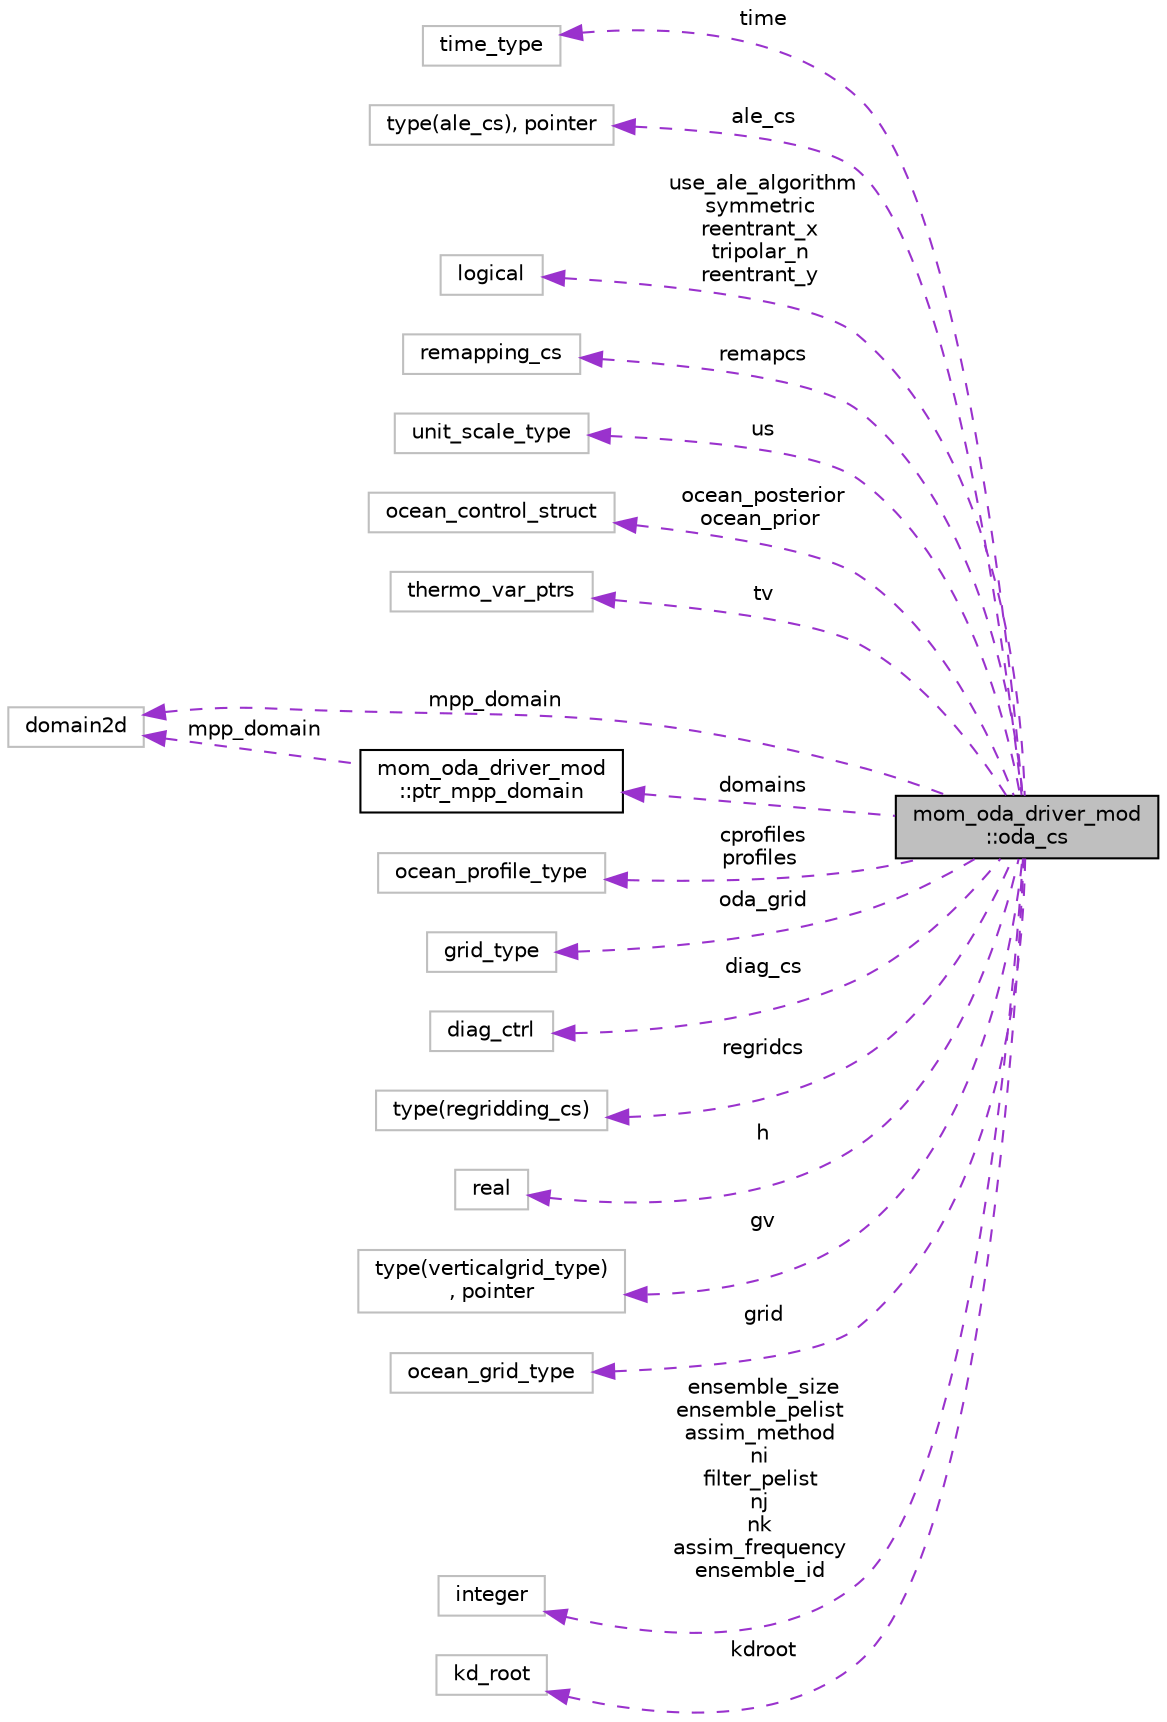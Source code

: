 digraph "mom_oda_driver_mod::oda_cs"
{
 // INTERACTIVE_SVG=YES
 // LATEX_PDF_SIZE
  edge [fontname="Helvetica",fontsize="10",labelfontname="Helvetica",labelfontsize="10"];
  node [fontname="Helvetica",fontsize="10",shape=record];
  rankdir="LR";
  Node1 [label="mom_oda_driver_mod\l::oda_cs",height=0.2,width=0.4,color="black", fillcolor="grey75", style="filled", fontcolor="black",tooltip="Control structure that contains a transpose of the ocean state across ensemble members."];
  Node2 -> Node1 [dir="back",color="darkorchid3",fontsize="10",style="dashed",label=" time" ,fontname="Helvetica"];
  Node2 [label="time_type",height=0.2,width=0.4,color="grey75", fillcolor="white", style="filled",tooltip=" "];
  Node3 -> Node1 [dir="back",color="darkorchid3",fontsize="10",style="dashed",label=" ale_cs" ,fontname="Helvetica"];
  Node3 [label="type(ale_cs), pointer",height=0.2,width=0.4,color="grey75", fillcolor="white", style="filled",tooltip=" "];
  Node4 -> Node1 [dir="back",color="darkorchid3",fontsize="10",style="dashed",label=" use_ale_algorithm\nsymmetric\nreentrant_x\ntripolar_n\nreentrant_y" ,fontname="Helvetica"];
  Node4 [label="logical",height=0.2,width=0.4,color="grey75", fillcolor="white", style="filled",tooltip=" "];
  Node5 -> Node1 [dir="back",color="darkorchid3",fontsize="10",style="dashed",label=" remapcs" ,fontname="Helvetica"];
  Node5 [label="remapping_cs",height=0.2,width=0.4,color="grey75", fillcolor="white", style="filled",tooltip=" "];
  Node6 -> Node1 [dir="back",color="darkorchid3",fontsize="10",style="dashed",label=" us" ,fontname="Helvetica"];
  Node6 [label="unit_scale_type",height=0.2,width=0.4,color="grey75", fillcolor="white", style="filled",tooltip=" "];
  Node7 -> Node1 [dir="back",color="darkorchid3",fontsize="10",style="dashed",label=" ocean_posterior\nocean_prior" ,fontname="Helvetica"];
  Node7 [label="ocean_control_struct",height=0.2,width=0.4,color="grey75", fillcolor="white", style="filled",tooltip=" "];
  Node8 -> Node1 [dir="back",color="darkorchid3",fontsize="10",style="dashed",label=" tv" ,fontname="Helvetica"];
  Node8 [label="thermo_var_ptrs",height=0.2,width=0.4,color="grey75", fillcolor="white", style="filled",tooltip=" "];
  Node9 -> Node1 [dir="back",color="darkorchid3",fontsize="10",style="dashed",label=" mpp_domain" ,fontname="Helvetica"];
  Node9 [label="domain2d",height=0.2,width=0.4,color="grey75", fillcolor="white", style="filled",tooltip=" "];
  Node10 -> Node1 [dir="back",color="darkorchid3",fontsize="10",style="dashed",label=" cprofiles\nprofiles" ,fontname="Helvetica"];
  Node10 [label="ocean_profile_type",height=0.2,width=0.4,color="grey75", fillcolor="white", style="filled",tooltip=" "];
  Node11 -> Node1 [dir="back",color="darkorchid3",fontsize="10",style="dashed",label=" oda_grid" ,fontname="Helvetica"];
  Node11 [label="grid_type",height=0.2,width=0.4,color="grey75", fillcolor="white", style="filled",tooltip=" "];
  Node12 -> Node1 [dir="back",color="darkorchid3",fontsize="10",style="dashed",label=" diag_cs" ,fontname="Helvetica"];
  Node12 [label="diag_ctrl",height=0.2,width=0.4,color="grey75", fillcolor="white", style="filled",tooltip=" "];
  Node13 -> Node1 [dir="back",color="darkorchid3",fontsize="10",style="dashed",label=" regridcs" ,fontname="Helvetica"];
  Node13 [label="type(regridding_cs)",height=0.2,width=0.4,color="grey75", fillcolor="white", style="filled",tooltip=" "];
  Node14 -> Node1 [dir="back",color="darkorchid3",fontsize="10",style="dashed",label=" domains" ,fontname="Helvetica"];
  Node14 [label="mom_oda_driver_mod\l::ptr_mpp_domain",height=0.2,width=0.4,color="black", fillcolor="white", style="filled",URL="$structmom__oda__driver__mod_1_1ptr__mpp__domain.html",tooltip="A structure with a pointer to a domain2d, to allow for the creation of arrays of pointers."];
  Node9 -> Node14 [dir="back",color="darkorchid3",fontsize="10",style="dashed",label=" mpp_domain" ,fontname="Helvetica"];
  Node15 -> Node1 [dir="back",color="darkorchid3",fontsize="10",style="dashed",label=" h" ,fontname="Helvetica"];
  Node15 [label="real",height=0.2,width=0.4,color="grey75", fillcolor="white", style="filled",tooltip=" "];
  Node16 -> Node1 [dir="back",color="darkorchid3",fontsize="10",style="dashed",label=" gv" ,fontname="Helvetica"];
  Node16 [label="type(verticalgrid_type)\l, pointer",height=0.2,width=0.4,color="grey75", fillcolor="white", style="filled",tooltip=" "];
  Node17 -> Node1 [dir="back",color="darkorchid3",fontsize="10",style="dashed",label=" grid" ,fontname="Helvetica"];
  Node17 [label="ocean_grid_type",height=0.2,width=0.4,color="grey75", fillcolor="white", style="filled",tooltip=" "];
  Node18 -> Node1 [dir="back",color="darkorchid3",fontsize="10",style="dashed",label=" ensemble_size\nensemble_pelist\nassim_method\nni\nfilter_pelist\nnj\nnk\nassim_frequency\nensemble_id" ,fontname="Helvetica"];
  Node18 [label="integer",height=0.2,width=0.4,color="grey75", fillcolor="white", style="filled",tooltip=" "];
  Node19 -> Node1 [dir="back",color="darkorchid3",fontsize="10",style="dashed",label=" kdroot" ,fontname="Helvetica"];
  Node19 [label="kd_root",height=0.2,width=0.4,color="grey75", fillcolor="white", style="filled",tooltip=" "];
}
